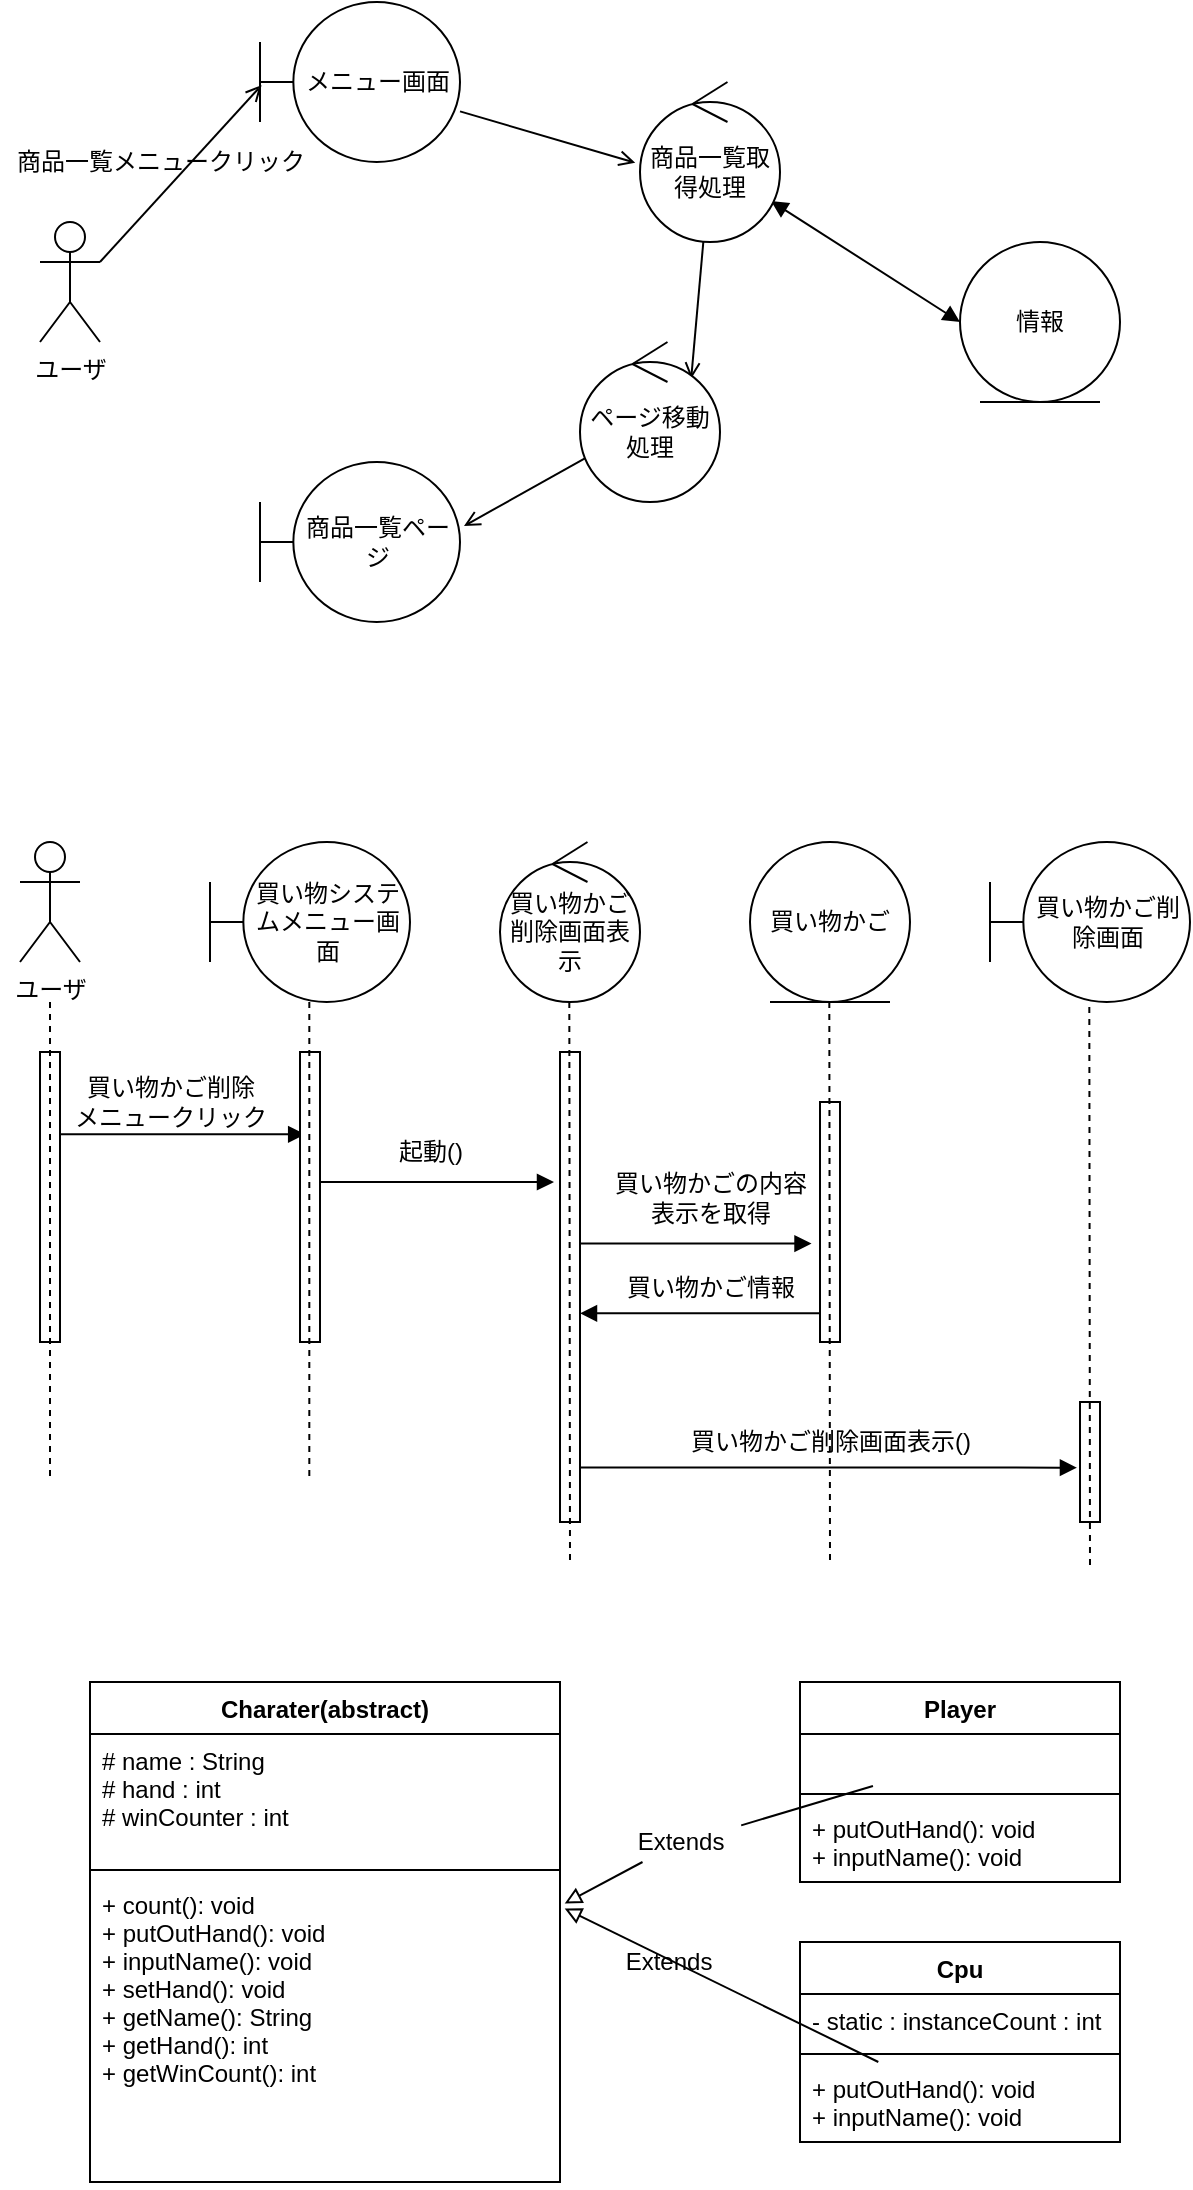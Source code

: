 <mxfile version="14.6.13" type="device"><diagram id="39-dPsFobIJZxmw_d1SL" name="第 1 页"><mxGraphModel dx="488" dy="767" grid="1" gridSize="10" guides="1" tooltips="1" connect="1" arrows="1" fold="1" page="1" pageScale="1" pageWidth="827" pageHeight="1169" math="0" shadow="0"><root><mxCell id="0"/><mxCell id="1" parent="0"/><mxCell id="Nf28SkktbJSsha-LUx5P-1" value="ユーザ" style="shape=umlActor;verticalLabelPosition=bottom;verticalAlign=top;html=1;outlineConnect=0;" vertex="1" parent="1"><mxGeometry x="100" y="130" width="30" height="60" as="geometry"/></mxCell><mxCell id="Nf28SkktbJSsha-LUx5P-2" value="" style="endArrow=open;html=1;exitX=1;exitY=0.333;exitDx=0;exitDy=0;exitPerimeter=0;endFill=0;entryX=0.008;entryY=0.52;entryDx=0;entryDy=0;entryPerimeter=0;" edge="1" parent="1" source="Nf28SkktbJSsha-LUx5P-1" target="Nf28SkktbJSsha-LUx5P-3"><mxGeometry width="50" height="50" relative="1" as="geometry"><mxPoint x="110" y="320" as="sourcePoint"/><mxPoint x="230" y="50" as="targetPoint"/></mxGeometry></mxCell><mxCell id="Nf28SkktbJSsha-LUx5P-10" style="rounded=0;orthogonalLoop=1;jettySize=auto;html=1;entryX=-0.034;entryY=0.505;entryDx=0;entryDy=0;entryPerimeter=0;endArrow=open;endFill=0;" edge="1" parent="1" source="Nf28SkktbJSsha-LUx5P-3" target="Nf28SkktbJSsha-LUx5P-6"><mxGeometry relative="1" as="geometry"/></mxCell><mxCell id="Nf28SkktbJSsha-LUx5P-3" value="メニュー画面" style="shape=umlBoundary;whiteSpace=wrap;html=1;" vertex="1" parent="1"><mxGeometry x="210" y="20" width="100" height="80" as="geometry"/></mxCell><mxCell id="Nf28SkktbJSsha-LUx5P-11" style="rounded=0;orthogonalLoop=1;jettySize=auto;html=1;entryX=0;entryY=0.5;entryDx=0;entryDy=0;endArrow=block;endFill=1;startArrow=block;startFill=1;" edge="1" parent="1" source="Nf28SkktbJSsha-LUx5P-6" target="Nf28SkktbJSsha-LUx5P-7"><mxGeometry relative="1" as="geometry"/></mxCell><mxCell id="Nf28SkktbJSsha-LUx5P-12" style="rounded=0;orthogonalLoop=1;jettySize=auto;html=1;entryX=0.794;entryY=0.23;entryDx=0;entryDy=0;entryPerimeter=0;endArrow=open;endFill=0;" edge="1" parent="1" source="Nf28SkktbJSsha-LUx5P-6" target="Nf28SkktbJSsha-LUx5P-8"><mxGeometry relative="1" as="geometry"/></mxCell><mxCell id="Nf28SkktbJSsha-LUx5P-6" value="商品一覧取得処理" style="ellipse;shape=umlControl;whiteSpace=wrap;html=1;" vertex="1" parent="1"><mxGeometry x="400" y="60" width="70" height="80" as="geometry"/></mxCell><mxCell id="Nf28SkktbJSsha-LUx5P-7" value="情報" style="ellipse;shape=umlEntity;whiteSpace=wrap;html=1;" vertex="1" parent="1"><mxGeometry x="560" y="140" width="80" height="80" as="geometry"/></mxCell><mxCell id="Nf28SkktbJSsha-LUx5P-13" style="rounded=0;orthogonalLoop=1;jettySize=auto;html=1;entryX=1.02;entryY=0.4;entryDx=0;entryDy=0;entryPerimeter=0;endArrow=open;endFill=0;" edge="1" parent="1" source="Nf28SkktbJSsha-LUx5P-8" target="Nf28SkktbJSsha-LUx5P-9"><mxGeometry relative="1" as="geometry"/></mxCell><mxCell id="Nf28SkktbJSsha-LUx5P-8" value="ページ移動処理" style="ellipse;shape=umlControl;whiteSpace=wrap;html=1;" vertex="1" parent="1"><mxGeometry x="370" y="190" width="70" height="80" as="geometry"/></mxCell><mxCell id="Nf28SkktbJSsha-LUx5P-9" value="商品一覧ページ" style="shape=umlBoundary;whiteSpace=wrap;html=1;" vertex="1" parent="1"><mxGeometry x="210" y="250" width="100" height="80" as="geometry"/></mxCell><mxCell id="Nf28SkktbJSsha-LUx5P-14" value="商品一覧メニュークリック" style="text;html=1;align=center;verticalAlign=middle;resizable=0;points=[];autosize=1;strokeColor=none;" vertex="1" parent="1"><mxGeometry x="80" y="90" width="160" height="20" as="geometry"/></mxCell><mxCell id="Nf28SkktbJSsha-LUx5P-16" value="ユーザ" style="shape=umlActor;verticalLabelPosition=bottom;verticalAlign=top;html=1;outlineConnect=0;" vertex="1" parent="1"><mxGeometry x="90" y="440" width="30" height="60" as="geometry"/></mxCell><mxCell id="Nf28SkktbJSsha-LUx5P-18" style="edgeStyle=none;rounded=0;orthogonalLoop=1;jettySize=auto;html=1;startArrow=none;startFill=0;endArrow=block;endFill=1;entryX=0.259;entryY=0.284;entryDx=0;entryDy=0;entryPerimeter=0;" edge="1" parent="1" source="Nf28SkktbJSsha-LUx5P-17" target="Nf28SkktbJSsha-LUx5P-20"><mxGeometry relative="1" as="geometry"><mxPoint x="220" y="585" as="targetPoint"/></mxGeometry></mxCell><mxCell id="Nf28SkktbJSsha-LUx5P-17" value="" style="html=1;points=[];perimeter=orthogonalPerimeter;" vertex="1" parent="1"><mxGeometry x="100" y="545" width="10" height="145" as="geometry"/></mxCell><mxCell id="Nf28SkktbJSsha-LUx5P-19" style="edgeStyle=none;rounded=0;orthogonalLoop=1;jettySize=auto;html=1;startArrow=none;startFill=0;endArrow=block;endFill=1;" edge="1" parent="1" source="Nf28SkktbJSsha-LUx5P-20"><mxGeometry relative="1" as="geometry"><mxPoint x="357" y="610" as="targetPoint"/></mxGeometry></mxCell><mxCell id="Nf28SkktbJSsha-LUx5P-20" value="" style="html=1;points=[];perimeter=orthogonalPerimeter;" vertex="1" parent="1"><mxGeometry x="230" y="545" width="10" height="145" as="geometry"/></mxCell><mxCell id="Nf28SkktbJSsha-LUx5P-21" style="edgeStyle=none;rounded=0;orthogonalLoop=1;jettySize=auto;html=1;startArrow=none;startFill=0;endArrow=block;endFill=1;entryX=-0.424;entryY=0.59;entryDx=0;entryDy=0;entryPerimeter=0;" edge="1" parent="1" source="Nf28SkktbJSsha-LUx5P-22" target="Nf28SkktbJSsha-LUx5P-24"><mxGeometry relative="1" as="geometry"><mxPoint x="480" y="585" as="targetPoint"/></mxGeometry></mxCell><mxCell id="Nf28SkktbJSsha-LUx5P-22" value="" style="html=1;points=[];perimeter=orthogonalPerimeter;" vertex="1" parent="1"><mxGeometry x="360" y="545" width="10" height="235" as="geometry"/></mxCell><mxCell id="Nf28SkktbJSsha-LUx5P-23" style="edgeStyle=none;rounded=0;orthogonalLoop=1;jettySize=auto;html=1;startArrow=none;startFill=0;endArrow=block;endFill=1;entryX=1;entryY=0.556;entryDx=0;entryDy=0;entryPerimeter=0;" edge="1" parent="1" source="Nf28SkktbJSsha-LUx5P-24" target="Nf28SkktbJSsha-LUx5P-22"><mxGeometry relative="1" as="geometry"><mxPoint x="610" y="585" as="targetPoint"/></mxGeometry></mxCell><mxCell id="Nf28SkktbJSsha-LUx5P-24" value="" style="html=1;points=[];perimeter=orthogonalPerimeter;" vertex="1" parent="1"><mxGeometry x="490" y="570" width="10" height="120" as="geometry"/></mxCell><mxCell id="Nf28SkktbJSsha-LUx5P-25" style="edgeStyle=none;rounded=0;orthogonalLoop=1;jettySize=auto;html=1;startArrow=none;startFill=0;endArrow=block;endFill=1;exitX=1;exitY=0.884;exitDx=0;exitDy=0;exitPerimeter=0;entryX=-0.153;entryY=0.547;entryDx=0;entryDy=0;entryPerimeter=0;" edge="1" parent="1" source="Nf28SkktbJSsha-LUx5P-22" target="Nf28SkktbJSsha-LUx5P-26"><mxGeometry relative="1" as="geometry"><mxPoint x="740" y="585" as="targetPoint"/></mxGeometry></mxCell><mxCell id="Nf28SkktbJSsha-LUx5P-26" value="" style="html=1;points=[];perimeter=orthogonalPerimeter;" vertex="1" parent="1"><mxGeometry x="620" y="720" width="10" height="60" as="geometry"/></mxCell><mxCell id="Nf28SkktbJSsha-LUx5P-27" value="買い物システムメニュー画面" style="shape=umlBoundary;whiteSpace=wrap;html=1;" vertex="1" parent="1"><mxGeometry x="185" y="440" width="100" height="80" as="geometry"/></mxCell><mxCell id="Nf28SkktbJSsha-LUx5P-28" value="買い物かご削除画面" style="shape=umlBoundary;whiteSpace=wrap;html=1;" vertex="1" parent="1"><mxGeometry x="575" y="440" width="100" height="80" as="geometry"/></mxCell><mxCell id="Nf28SkktbJSsha-LUx5P-29" value="買い物かご削除画面表示" style="ellipse;shape=umlControl;whiteSpace=wrap;html=1;" vertex="1" parent="1"><mxGeometry x="330" y="440" width="70" height="80" as="geometry"/></mxCell><mxCell id="Nf28SkktbJSsha-LUx5P-30" value="買い物かご" style="ellipse;shape=umlEntity;whiteSpace=wrap;html=1;" vertex="1" parent="1"><mxGeometry x="455" y="440" width="80" height="80" as="geometry"/></mxCell><mxCell id="Nf28SkktbJSsha-LUx5P-31" value="" style="endArrow=none;dashed=1;html=1;" edge="1" parent="1"><mxGeometry width="50" height="50" relative="1" as="geometry"><mxPoint x="105" y="520" as="sourcePoint"/><mxPoint x="105" y="760" as="targetPoint"/></mxGeometry></mxCell><mxCell id="Nf28SkktbJSsha-LUx5P-32" value="" style="endArrow=none;dashed=1;html=1;" edge="1" parent="1"><mxGeometry width="50" height="50" relative="1" as="geometry"><mxPoint x="234.66" y="520" as="sourcePoint"/><mxPoint x="234.66" y="760" as="targetPoint"/></mxGeometry></mxCell><mxCell id="Nf28SkktbJSsha-LUx5P-33" value="" style="endArrow=none;dashed=1;html=1;" edge="1" parent="1"><mxGeometry width="50" height="50" relative="1" as="geometry"><mxPoint x="364.66" y="520" as="sourcePoint"/><mxPoint x="365" y="800" as="targetPoint"/></mxGeometry></mxCell><mxCell id="Nf28SkktbJSsha-LUx5P-34" value="" style="endArrow=none;dashed=1;html=1;" edge="1" parent="1"><mxGeometry width="50" height="50" relative="1" as="geometry"><mxPoint x="494.66" y="520" as="sourcePoint"/><mxPoint x="495" y="800" as="targetPoint"/></mxGeometry></mxCell><mxCell id="Nf28SkktbJSsha-LUx5P-35" value="" style="endArrow=none;dashed=1;html=1;" edge="1" parent="1"><mxGeometry width="50" height="50" relative="1" as="geometry"><mxPoint x="624.66" y="522.5" as="sourcePoint"/><mxPoint x="625.0" y="802.5" as="targetPoint"/></mxGeometry></mxCell><mxCell id="Nf28SkktbJSsha-LUx5P-36" value="&lt;span&gt;買い物かご削除&lt;br&gt;メニュークリック&lt;/span&gt;" style="text;html=1;align=center;verticalAlign=middle;resizable=0;points=[];autosize=1;strokeColor=none;" vertex="1" parent="1"><mxGeometry x="110" y="555" width="110" height="30" as="geometry"/></mxCell><mxCell id="Nf28SkktbJSsha-LUx5P-37" value="起動()" style="text;html=1;align=center;verticalAlign=middle;resizable=0;points=[];autosize=1;strokeColor=none;" vertex="1" parent="1"><mxGeometry x="270" y="585" width="50" height="20" as="geometry"/></mxCell><mxCell id="Nf28SkktbJSsha-LUx5P-38" value="&lt;span&gt;買い物かごの内容&lt;br&gt;表示を取得&lt;br&gt;&lt;/span&gt;" style="text;html=1;align=center;verticalAlign=middle;resizable=0;points=[];autosize=1;strokeColor=none;" vertex="1" parent="1"><mxGeometry x="380" y="602.5" width="110" height="30" as="geometry"/></mxCell><mxCell id="Nf28SkktbJSsha-LUx5P-39" value="&lt;span&gt;買い物かご情報&lt;br&gt;&lt;/span&gt;" style="text;html=1;align=center;verticalAlign=middle;resizable=0;points=[];autosize=1;strokeColor=none;" vertex="1" parent="1"><mxGeometry x="385" y="652.5" width="100" height="20" as="geometry"/></mxCell><mxCell id="Nf28SkktbJSsha-LUx5P-40" value="&lt;span&gt;買い物かご削除画面表示()&lt;br&gt;&lt;/span&gt;" style="text;html=1;align=center;verticalAlign=middle;resizable=0;points=[];autosize=1;strokeColor=none;" vertex="1" parent="1"><mxGeometry x="415" y="730" width="160" height="20" as="geometry"/></mxCell><mxCell id="Nf28SkktbJSsha-LUx5P-45" value="Charater(abstract)" style="swimlane;fontStyle=1;align=center;verticalAlign=top;childLayout=stackLayout;horizontal=1;startSize=26;horizontalStack=0;resizeParent=1;resizeParentMax=0;resizeLast=0;collapsible=1;marginBottom=0;" vertex="1" parent="1"><mxGeometry x="125" y="860" width="235" height="250" as="geometry"/></mxCell><mxCell id="Nf28SkktbJSsha-LUx5P-46" value="# name : String&#10;# hand : int&#10;# winCounter : int" style="text;strokeColor=none;fillColor=none;align=left;verticalAlign=top;spacingLeft=4;spacingRight=4;overflow=hidden;rotatable=0;points=[[0,0.5],[1,0.5]];portConstraint=eastwest;" vertex="1" parent="Nf28SkktbJSsha-LUx5P-45"><mxGeometry y="26" width="235" height="64" as="geometry"/></mxCell><mxCell id="Nf28SkktbJSsha-LUx5P-47" value="" style="line;strokeWidth=1;fillColor=none;align=left;verticalAlign=middle;spacingTop=-1;spacingLeft=3;spacingRight=3;rotatable=0;labelPosition=right;points=[];portConstraint=eastwest;" vertex="1" parent="Nf28SkktbJSsha-LUx5P-45"><mxGeometry y="90" width="235" height="8" as="geometry"/></mxCell><mxCell id="Nf28SkktbJSsha-LUx5P-48" value="+ count(): void&#10;+ putOutHand(): void&#10;+ inputName(): void&#10;+ setHand(): void&#10;+ getName(): String&#10;+ getHand(): int&#10;+ getWinCount(): int" style="text;strokeColor=none;fillColor=none;align=left;verticalAlign=top;spacingLeft=4;spacingRight=4;overflow=hidden;rotatable=0;points=[[0,0.5],[1,0.5]];portConstraint=eastwest;" vertex="1" parent="Nf28SkktbJSsha-LUx5P-45"><mxGeometry y="98" width="235" height="152" as="geometry"/></mxCell><mxCell id="Nf28SkktbJSsha-LUx5P-49" value="Player" style="swimlane;fontStyle=1;align=center;verticalAlign=top;childLayout=stackLayout;horizontal=1;startSize=26;horizontalStack=0;resizeParent=1;resizeParentMax=0;resizeLast=0;collapsible=1;marginBottom=0;" vertex="1" parent="1"><mxGeometry x="480" y="860" width="160" height="100" as="geometry"/></mxCell><mxCell id="Nf28SkktbJSsha-LUx5P-50" value=" " style="text;strokeColor=none;fillColor=none;align=left;verticalAlign=top;spacingLeft=4;spacingRight=4;overflow=hidden;rotatable=0;points=[[0,0.5],[1,0.5]];portConstraint=eastwest;" vertex="1" parent="Nf28SkktbJSsha-LUx5P-49"><mxGeometry y="26" width="160" height="26" as="geometry"/></mxCell><mxCell id="Nf28SkktbJSsha-LUx5P-51" value="" style="line;strokeWidth=1;fillColor=none;align=left;verticalAlign=middle;spacingTop=-1;spacingLeft=3;spacingRight=3;rotatable=0;labelPosition=right;points=[];portConstraint=eastwest;" vertex="1" parent="Nf28SkktbJSsha-LUx5P-49"><mxGeometry y="52" width="160" height="8" as="geometry"/></mxCell><mxCell id="Nf28SkktbJSsha-LUx5P-52" value="+ putOutHand(): void&#10;+ inputName(): void" style="text;strokeColor=none;fillColor=none;align=left;verticalAlign=top;spacingLeft=4;spacingRight=4;overflow=hidden;rotatable=0;points=[[0,0.5],[1,0.5]];portConstraint=eastwest;" vertex="1" parent="Nf28SkktbJSsha-LUx5P-49"><mxGeometry y="60" width="160" height="40" as="geometry"/></mxCell><mxCell id="Nf28SkktbJSsha-LUx5P-57" value="Cpu" style="swimlane;fontStyle=1;align=center;verticalAlign=top;childLayout=stackLayout;horizontal=1;startSize=26;horizontalStack=0;resizeParent=1;resizeParentMax=0;resizeLast=0;collapsible=1;marginBottom=0;" vertex="1" parent="1"><mxGeometry x="480" y="990" width="160" height="100" as="geometry"/></mxCell><mxCell id="Nf28SkktbJSsha-LUx5P-58" value="- static : instanceCount : int" style="text;strokeColor=none;fillColor=none;align=left;verticalAlign=top;spacingLeft=4;spacingRight=4;overflow=hidden;rotatable=0;points=[[0,0.5],[1,0.5]];portConstraint=eastwest;" vertex="1" parent="Nf28SkktbJSsha-LUx5P-57"><mxGeometry y="26" width="160" height="26" as="geometry"/></mxCell><mxCell id="Nf28SkktbJSsha-LUx5P-59" value="" style="line;strokeWidth=1;fillColor=none;align=left;verticalAlign=middle;spacingTop=-1;spacingLeft=3;spacingRight=3;rotatable=0;labelPosition=right;points=[];portConstraint=eastwest;" vertex="1" parent="Nf28SkktbJSsha-LUx5P-57"><mxGeometry y="52" width="160" height="8" as="geometry"/></mxCell><mxCell id="Nf28SkktbJSsha-LUx5P-60" value="+ putOutHand(): void&#10;+ inputName(): void" style="text;strokeColor=none;fillColor=none;align=left;verticalAlign=top;spacingLeft=4;spacingRight=4;overflow=hidden;rotatable=0;points=[[0,0.5],[1,0.5]];portConstraint=eastwest;" vertex="1" parent="Nf28SkktbJSsha-LUx5P-57"><mxGeometry y="60" width="160" height="40" as="geometry"/></mxCell><mxCell id="Nf28SkktbJSsha-LUx5P-61" style="edgeStyle=none;rounded=0;orthogonalLoop=1;jettySize=auto;html=1;entryX=1.01;entryY=0.084;entryDx=0;entryDy=0;entryPerimeter=0;startArrow=none;startFill=0;endArrow=block;endFill=0;" edge="1" parent="1" source="Nf28SkktbJSsha-LUx5P-63" target="Nf28SkktbJSsha-LUx5P-48"><mxGeometry relative="1" as="geometry"/></mxCell><mxCell id="Nf28SkktbJSsha-LUx5P-62" style="edgeStyle=none;rounded=0;orthogonalLoop=1;jettySize=auto;html=1;entryX=1.01;entryY=0.1;entryDx=0;entryDy=0;entryPerimeter=0;startArrow=none;startFill=0;endArrow=block;endFill=0;" edge="1" parent="1" source="Nf28SkktbJSsha-LUx5P-60" target="Nf28SkktbJSsha-LUx5P-48"><mxGeometry relative="1" as="geometry"/></mxCell><mxCell id="Nf28SkktbJSsha-LUx5P-63" value="Extends" style="text;html=1;align=center;verticalAlign=middle;resizable=0;points=[];autosize=1;strokeColor=none;" vertex="1" parent="1"><mxGeometry x="390" y="930" width="60" height="20" as="geometry"/></mxCell><mxCell id="Nf28SkktbJSsha-LUx5P-64" value="" style="edgeStyle=none;rounded=0;orthogonalLoop=1;jettySize=auto;html=1;entryX=1.01;entryY=0.084;entryDx=0;entryDy=0;entryPerimeter=0;startArrow=none;startFill=0;endArrow=none;endFill=0;" edge="1" parent="1" source="Nf28SkktbJSsha-LUx5P-50" target="Nf28SkktbJSsha-LUx5P-63"><mxGeometry relative="1" as="geometry"><mxPoint x="524.198" y="912" as="sourcePoint"/><mxPoint x="362.35" y="970.768" as="targetPoint"/></mxGeometry></mxCell><mxCell id="Nf28SkktbJSsha-LUx5P-65" value="Extends" style="text;html=1;align=center;verticalAlign=middle;resizable=0;points=[];autosize=1;strokeColor=none;" vertex="1" parent="1"><mxGeometry x="384" y="990" width="60" height="20" as="geometry"/></mxCell></root></mxGraphModel></diagram></mxfile>